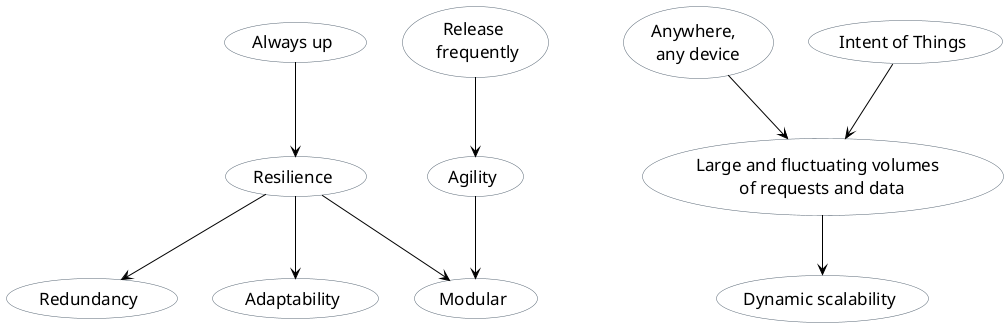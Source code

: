 @startuml

skinparam usecase {
	ArrowColor black

	borderColor #566573
	backgroundColor #00000
	fontName Calibri
	fontSize 17
	fontColor black
}

(Always up) as Comp1
(Resilience) as Comp11
(Redundancy) as Comp111
(Adaptability) as Comp112
(Modular) as Comp113
(Release \n frequently) as Comp2
(Agility) as Comp21

Comp1 --> Comp11
Comp11 --> Comp111
Comp11 --> Comp112
Comp11 --> Comp113

Comp2 --> Comp21
Comp21 --> Comp113

(Anywhere, \n any device) as Comp02
(Intent of Things) as Comp03
(Large and fluctuating volumes \n of requests and data) as Comp04
(Dynamic scalability) as Comp05

Comp02 --> Comp04
Comp03 --> Comp04
Comp04 --> Comp05

@enduml
----